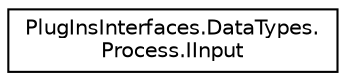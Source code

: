 digraph "Graphical Class Hierarchy"
{
  edge [fontname="Helvetica",fontsize="10",labelfontname="Helvetica",labelfontsize="10"];
  node [fontname="Helvetica",fontsize="10",shape=record];
  rankdir="LR";
  Node1 [label="PlugInsInterfaces.DataTypes.\lProcess.IInput",height=0.2,width=0.4,color="black", fillcolor="white", style="filled",URL="$interface_plug_ins_interfaces_1_1_data_types_1_1_process_1_1_i_input.html",tooltip="Input of a process "];
}
